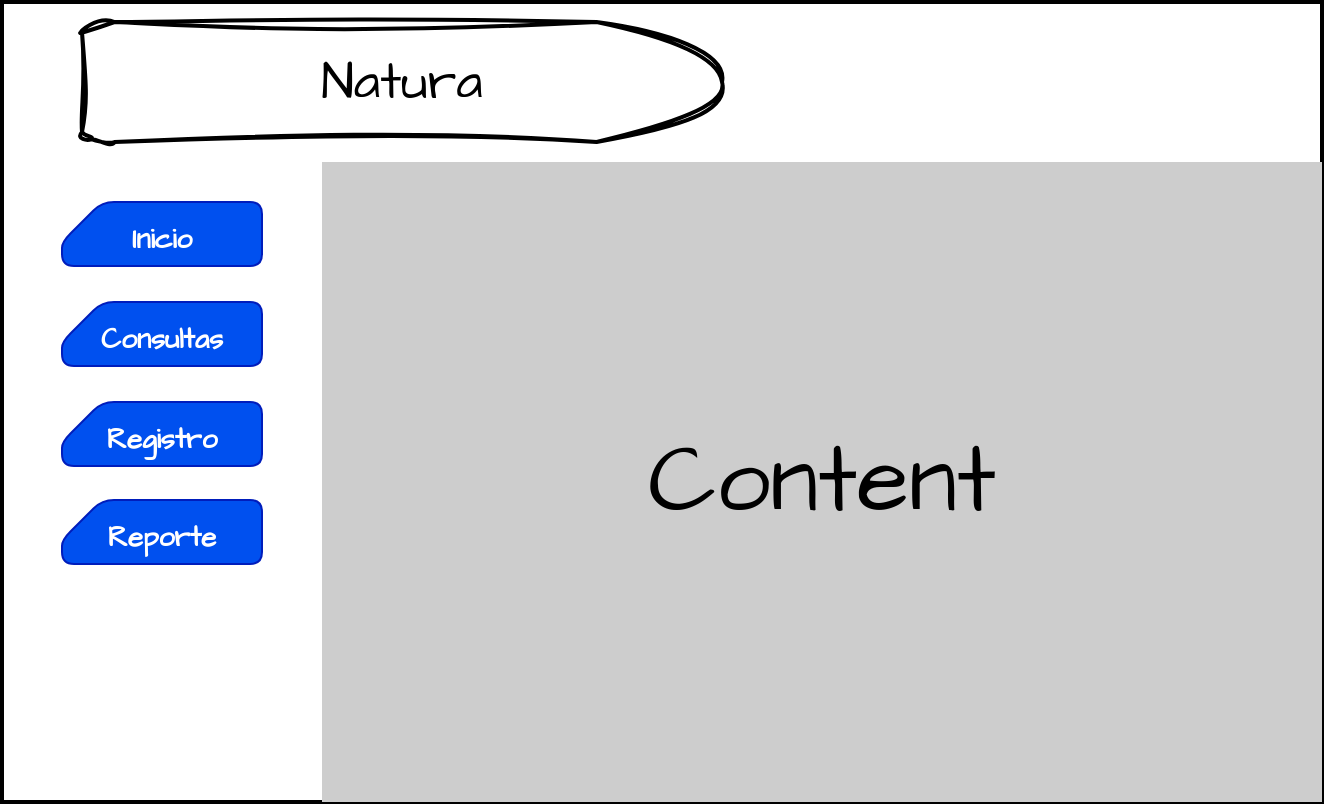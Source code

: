 <mxfile version="27.0.9">
  <diagram name="Page-1" id="JIV0U7xj5EQli7SxjZzi">
    <mxGraphModel dx="858" dy="533" grid="1" gridSize="10" guides="1" tooltips="1" connect="1" arrows="1" fold="1" page="1" pageScale="1" pageWidth="1654" pageHeight="2336" math="0" shadow="0">
      <root>
        <mxCell id="0" />
        <mxCell id="1" parent="0" />
        <mxCell id="Cp2J34wRkjLyfckQq_pH-1" value="" style="rounded=0;whiteSpace=wrap;html=1;absoluteArcSize=1;arcSize=14;strokeWidth=2;hachureGap=4;fontFamily=Architects Daughter;fontSource=https%3A%2F%2Ffonts.googleapis.com%2Fcss%3Ffamily%3DArchitects%2BDaughter;fillColor=#FFFFFF;" vertex="1" parent="1">
          <mxGeometry x="180" y="40" width="660" height="400" as="geometry" />
        </mxCell>
        <mxCell id="Cp2J34wRkjLyfckQq_pH-2" value="Content" style="rounded=0;whiteSpace=wrap;absoluteArcSize=1;arcSize=14;strokeWidth=2;hachureGap=4;fontFamily=Architects Daughter;fontSource=https%3A%2F%2Ffonts.googleapis.com%2Fcss%3Ffamily%3DArchitects%2BDaughter;fillColor=#CDCDCD;strokeColor=none;dashed=1;perimeterSpacing=3;fontSize=48;fontColor=light-dark(#000000,#000312);" vertex="1" parent="1">
          <mxGeometry x="340" y="120" width="500" height="320" as="geometry" />
        </mxCell>
        <mxCell id="Cp2J34wRkjLyfckQq_pH-4" value="Inicio" style="verticalLabelPosition=bottom;verticalAlign=top;html=1;shape=card;whiteSpace=wrap;size=20;arcSize=12;hachureGap=4;fontFamily=Architects Daughter;fontSource=https%3A%2F%2Ffonts.googleapis.com%2Fcss%3Ffamily%3DArchitects%2BDaughter;rounded=1;fillColor=#0050ef;fontColor=#ffffff;strokeColor=#001DBC;align=center;spacingTop=-28;fontStyle=1;fontSize=14;" vertex="1" parent="1">
          <mxGeometry x="210" y="140" width="100" height="32" as="geometry" />
        </mxCell>
        <mxCell id="Cp2J34wRkjLyfckQq_pH-10" value="Registro" style="verticalLabelPosition=bottom;verticalAlign=top;html=1;shape=card;whiteSpace=wrap;size=20;arcSize=12;hachureGap=4;fontFamily=Architects Daughter;fontSource=https%3A%2F%2Ffonts.googleapis.com%2Fcss%3Ffamily%3DArchitects%2BDaughter;rounded=1;fillColor=#0050ef;fontColor=#ffffff;strokeColor=#001DBC;align=center;spacingTop=-28;fontStyle=1;fontSize=14;" vertex="1" parent="1">
          <mxGeometry x="210" y="240" width="100" height="32" as="geometry" />
        </mxCell>
        <mxCell id="Cp2J34wRkjLyfckQq_pH-11" value="Consultas" style="verticalLabelPosition=bottom;verticalAlign=top;html=1;shape=card;whiteSpace=wrap;size=20;arcSize=12;hachureGap=4;fontFamily=Architects Daughter;fontSource=https%3A%2F%2Ffonts.googleapis.com%2Fcss%3Ffamily%3DArchitects%2BDaughter;rounded=1;fillColor=#0050ef;fontColor=#ffffff;strokeColor=#001DBC;align=center;spacingTop=-28;fontStyle=1;fontSize=14;" vertex="1" parent="1">
          <mxGeometry x="210" y="190" width="100" height="32" as="geometry" />
        </mxCell>
        <mxCell id="Cp2J34wRkjLyfckQq_pH-12" value="Natura" style="strokeWidth=2;html=1;shape=mxgraph.flowchart.delay;whiteSpace=wrap;sketch=1;hachureGap=4;jiggle=2;curveFitting=1;fontFamily=Architects Daughter;fontSource=https%3A%2F%2Ffonts.googleapis.com%2Fcss%3Ffamily%3DArchitects%2BDaughter;fontSize=26;" vertex="1" parent="1">
          <mxGeometry x="220" y="50" width="320" height="60" as="geometry" />
        </mxCell>
        <mxCell id="Cp2J34wRkjLyfckQq_pH-13" value="Reporte" style="verticalLabelPosition=bottom;verticalAlign=top;html=1;shape=card;whiteSpace=wrap;size=20;arcSize=12;hachureGap=4;fontFamily=Architects Daughter;fontSource=https%3A%2F%2Ffonts.googleapis.com%2Fcss%3Ffamily%3DArchitects%2BDaughter;rounded=1;fillColor=#0050ef;fontColor=#ffffff;strokeColor=#001DBC;align=center;spacingTop=-28;fontStyle=1;fontSize=14;" vertex="1" parent="1">
          <mxGeometry x="210" y="289" width="100" height="32" as="geometry" />
        </mxCell>
      </root>
    </mxGraphModel>
  </diagram>
</mxfile>
